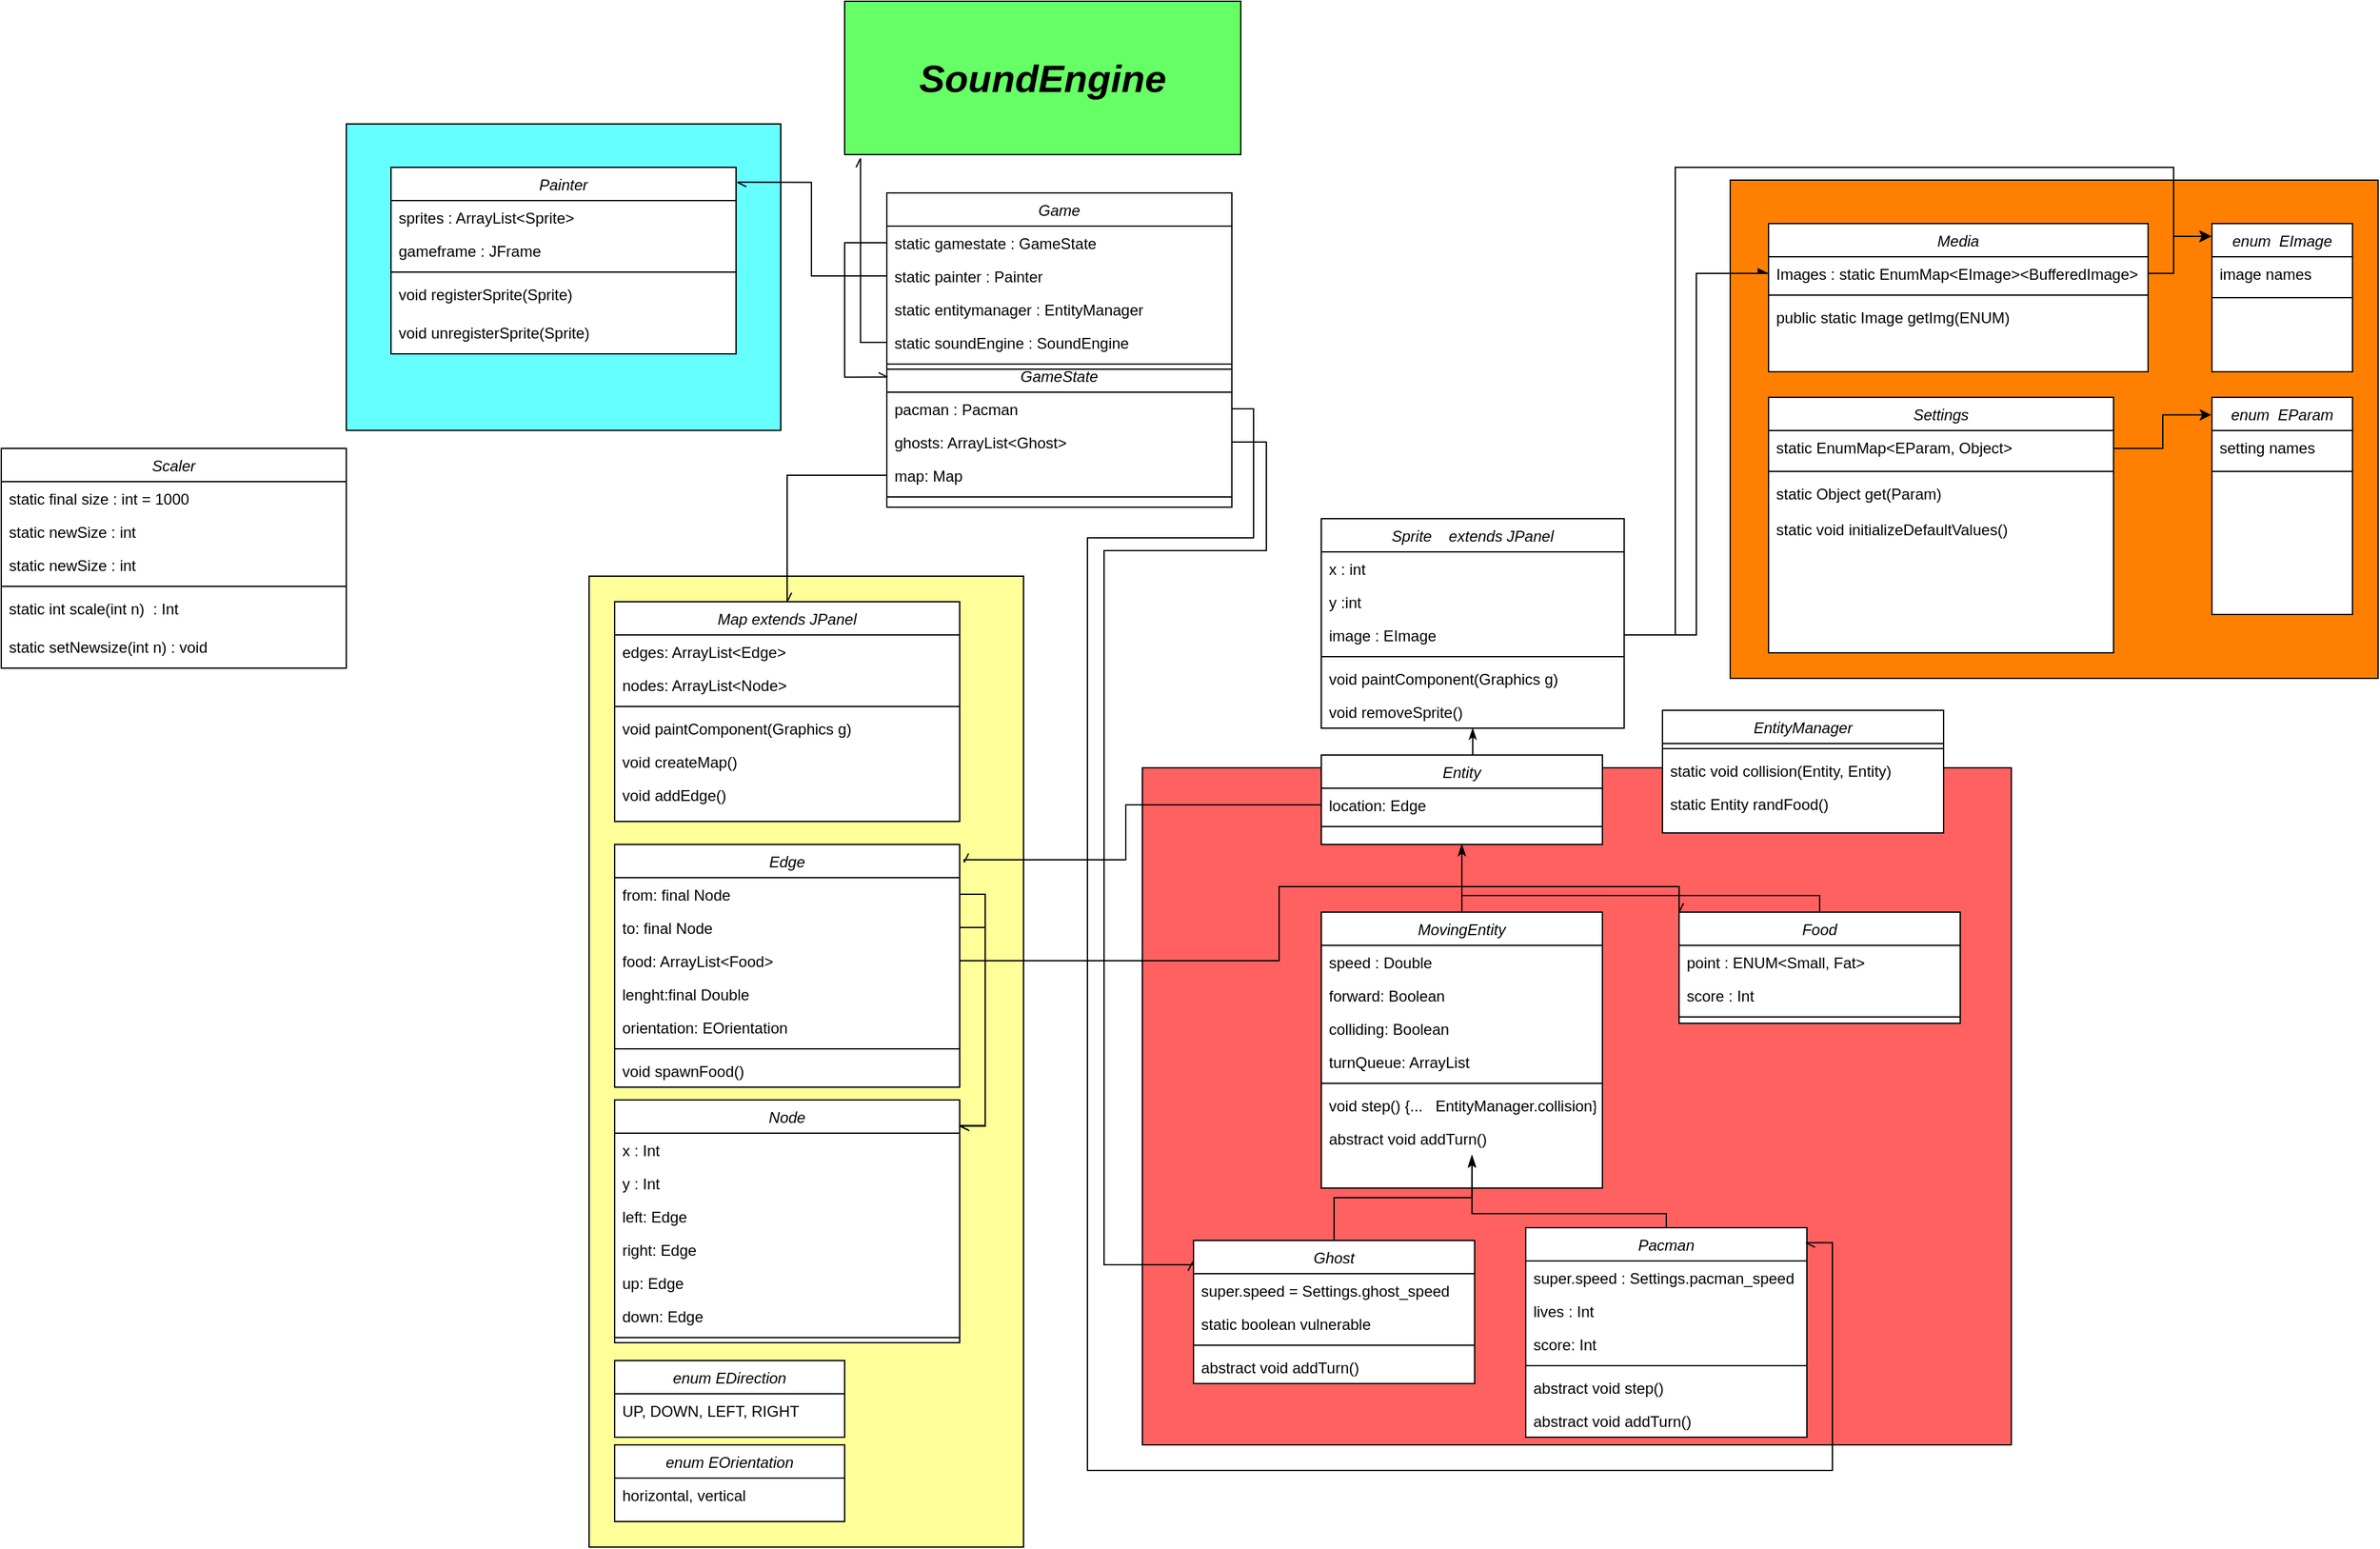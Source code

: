 <mxfile version="14.5.1" type="device"><diagram id="C5RBs43oDa-KdzZeNtuy" name="Page-1"><mxGraphModel dx="1311" dy="563" grid="1" gridSize="10" guides="1" tooltips="1" connect="1" arrows="1" fold="1" page="1" pageScale="1" pageWidth="827" pageHeight="1169" math="0" shadow="0"><root><mxCell id="WIyWlLk6GJQsqaUBKTNV-0"/><mxCell id="WIyWlLk6GJQsqaUBKTNV-1" parent="WIyWlLk6GJQsqaUBKTNV-0"/><mxCell id="W85MaR9uDIYMkd6QOl9E-99" value="" style="rounded=0;whiteSpace=wrap;html=1;fillColor=#FF8000;" parent="WIyWlLk6GJQsqaUBKTNV-1" vertex="1"><mxGeometry x="693" y="170" width="507" height="390" as="geometry"/></mxCell><mxCell id="W85MaR9uDIYMkd6QOl9E-98" value="" style="rounded=0;whiteSpace=wrap;html=1;fillColor=#FF6161;" parent="WIyWlLk6GJQsqaUBKTNV-1" vertex="1"><mxGeometry x="233" y="630" width="680" height="530" as="geometry"/></mxCell><mxCell id="W85MaR9uDIYMkd6QOl9E-97" value="" style="rounded=0;whiteSpace=wrap;html=1;fillColor=#FFFF99;" parent="WIyWlLk6GJQsqaUBKTNV-1" vertex="1"><mxGeometry x="-200" y="480" width="340" height="760" as="geometry"/></mxCell><mxCell id="W85MaR9uDIYMkd6QOl9E-0" value="Sprite    extends JPanel" style="swimlane;fontStyle=2;align=center;verticalAlign=top;childLayout=stackLayout;horizontal=1;startSize=26;horizontalStack=0;resizeParent=1;resizeLast=0;collapsible=1;marginBottom=0;rounded=0;shadow=0;strokeWidth=1;swimlaneFillColor=#ffffff;" parent="WIyWlLk6GJQsqaUBKTNV-1" vertex="1"><mxGeometry x="373" y="435" width="237" height="164" as="geometry"><mxRectangle x="230" y="140" width="160" height="26" as="alternateBounds"/></mxGeometry></mxCell><mxCell id="W85MaR9uDIYMkd6QOl9E-1" value="x : int" style="text;align=left;verticalAlign=top;spacingLeft=4;spacingRight=4;overflow=hidden;rotatable=0;points=[[0,0.5],[1,0.5]];portConstraint=eastwest;" parent="W85MaR9uDIYMkd6QOl9E-0" vertex="1"><mxGeometry y="26" width="237" height="26" as="geometry"/></mxCell><mxCell id="W85MaR9uDIYMkd6QOl9E-2" value="y :int" style="text;align=left;verticalAlign=top;spacingLeft=4;spacingRight=4;overflow=hidden;rotatable=0;points=[[0,0.5],[1,0.5]];portConstraint=eastwest;rounded=0;shadow=0;html=0;" parent="W85MaR9uDIYMkd6QOl9E-0" vertex="1"><mxGeometry y="52" width="237" height="26" as="geometry"/></mxCell><mxCell id="W85MaR9uDIYMkd6QOl9E-3" value="image : EImage" style="text;align=left;verticalAlign=top;spacingLeft=4;spacingRight=4;overflow=hidden;rotatable=0;points=[[0,0.5],[1,0.5]];portConstraint=eastwest;rounded=0;shadow=0;html=0;" parent="W85MaR9uDIYMkd6QOl9E-0" vertex="1"><mxGeometry y="78" width="237" height="26" as="geometry"/></mxCell><mxCell id="RzoDyaxIPdQBZlChdOhT-20" value="" style="line;html=1;strokeWidth=1;align=left;verticalAlign=middle;spacingTop=-1;spacingLeft=3;spacingRight=3;rotatable=0;labelPosition=right;points=[];portConstraint=eastwest;" parent="W85MaR9uDIYMkd6QOl9E-0" vertex="1"><mxGeometry y="104" width="237" height="8" as="geometry"/></mxCell><mxCell id="RzoDyaxIPdQBZlChdOhT-21" value="void paintComponent(Graphics g)" style="text;align=left;verticalAlign=top;spacingLeft=4;spacingRight=4;overflow=hidden;rotatable=0;points=[[0,0.5],[1,0.5]];portConstraint=eastwest;rounded=0;shadow=0;html=0;" parent="W85MaR9uDIYMkd6QOl9E-0" vertex="1"><mxGeometry y="112" width="237" height="26" as="geometry"/></mxCell><mxCell id="nj6Fx6kE1zxGxC8FXVy8-1" value="void removeSprite()" style="text;align=left;verticalAlign=top;spacingLeft=4;spacingRight=4;overflow=hidden;rotatable=0;points=[[0,0.5],[1,0.5]];portConstraint=eastwest;rounded=0;shadow=0;html=0;" parent="W85MaR9uDIYMkd6QOl9E-0" vertex="1"><mxGeometry y="138" width="237" height="26" as="geometry"/></mxCell><mxCell id="W85MaR9uDIYMkd6QOl9E-4" value="Media" style="swimlane;fontStyle=2;align=center;verticalAlign=top;childLayout=stackLayout;horizontal=1;startSize=26;horizontalStack=0;resizeParent=1;resizeLast=0;collapsible=1;marginBottom=0;rounded=0;shadow=0;strokeWidth=1;swimlaneFillColor=#ffffff;" parent="WIyWlLk6GJQsqaUBKTNV-1" vertex="1"><mxGeometry x="723" y="204" width="297" height="116" as="geometry"><mxRectangle x="230" y="140" width="160" height="26" as="alternateBounds"/></mxGeometry></mxCell><mxCell id="W85MaR9uDIYMkd6QOl9E-5" value="Images : static EnumMap&lt;EImage&gt;&lt;BufferedImage&gt;" style="text;align=left;verticalAlign=top;spacingLeft=4;spacingRight=4;overflow=hidden;rotatable=0;points=[[0,0.5],[1,0.5]];portConstraint=eastwest;" parent="W85MaR9uDIYMkd6QOl9E-4" vertex="1"><mxGeometry y="26" width="297" height="26" as="geometry"/></mxCell><mxCell id="W85MaR9uDIYMkd6QOl9E-7" value="" style="line;html=1;strokeWidth=1;align=left;verticalAlign=middle;spacingTop=-1;spacingLeft=3;spacingRight=3;rotatable=0;labelPosition=right;points=[];portConstraint=eastwest;" parent="W85MaR9uDIYMkd6QOl9E-4" vertex="1"><mxGeometry y="52" width="297" height="8" as="geometry"/></mxCell><mxCell id="W85MaR9uDIYMkd6QOl9E-8" value="public static Image getImg(ENUM)" style="text;align=left;verticalAlign=top;spacingLeft=4;spacingRight=4;overflow=hidden;rotatable=0;points=[[0,0.5],[1,0.5]];portConstraint=eastwest;rounded=0;shadow=0;html=0;" parent="W85MaR9uDIYMkd6QOl9E-4" vertex="1"><mxGeometry y="60" width="297" height="28" as="geometry"/></mxCell><mxCell id="W85MaR9uDIYMkd6QOl9E-36" style="edgeStyle=orthogonalEdgeStyle;rounded=0;orthogonalLoop=1;jettySize=auto;html=1;exitX=0.5;exitY=0;exitDx=0;exitDy=0;entryX=0.5;entryY=1;entryDx=0;entryDy=0;endArrow=classicThin;endFill=1;" parent="WIyWlLk6GJQsqaUBKTNV-1" source="W85MaR9uDIYMkd6QOl9E-44" target="W85MaR9uDIYMkd6QOl9E-0" edge="1"><mxGeometry relative="1" as="geometry"/></mxCell><mxCell id="W85MaR9uDIYMkd6QOl9E-47" style="edgeStyle=orthogonalEdgeStyle;rounded=0;orthogonalLoop=1;jettySize=auto;html=1;exitX=0.5;exitY=0;exitDx=0;exitDy=0;entryX=0.5;entryY=1;entryDx=0;entryDy=0;endArrow=classicThin;endFill=1;" parent="WIyWlLk6GJQsqaUBKTNV-1" source="W85MaR9uDIYMkd6QOl9E-9" target="W85MaR9uDIYMkd6QOl9E-44" edge="1"><mxGeometry relative="1" as="geometry"/></mxCell><mxCell id="W85MaR9uDIYMkd6QOl9E-9" value="MovingEntity" style="swimlane;fontStyle=2;align=center;verticalAlign=top;childLayout=stackLayout;horizontal=1;startSize=26;horizontalStack=0;resizeParent=1;resizeLast=0;collapsible=1;marginBottom=0;rounded=0;shadow=0;strokeWidth=1;fillColor=#FFFFFF;swimlaneFillColor=#ffffff;" parent="WIyWlLk6GJQsqaUBKTNV-1" vertex="1"><mxGeometry x="373" y="743" width="220" height="216" as="geometry"><mxRectangle x="230" y="140" width="160" height="26" as="alternateBounds"/></mxGeometry></mxCell><mxCell id="W85MaR9uDIYMkd6QOl9E-29" value="speed : Double" style="text;align=left;verticalAlign=top;spacingLeft=4;spacingRight=4;overflow=hidden;rotatable=0;points=[[0,0.5],[1,0.5]];portConstraint=eastwest;" parent="W85MaR9uDIYMkd6QOl9E-9" vertex="1"><mxGeometry y="26" width="220" height="26" as="geometry"/></mxCell><mxCell id="W85MaR9uDIYMkd6QOl9E-93" value="forward: Boolean" style="text;align=left;verticalAlign=top;spacingLeft=4;spacingRight=4;overflow=hidden;rotatable=0;points=[[0,0.5],[1,0.5]];portConstraint=eastwest;" parent="W85MaR9uDIYMkd6QOl9E-9" vertex="1"><mxGeometry y="52" width="220" height="26" as="geometry"/></mxCell><mxCell id="RzoDyaxIPdQBZlChdOhT-8" value="colliding: Boolean" style="text;align=left;verticalAlign=top;spacingLeft=4;spacingRight=4;overflow=hidden;rotatable=0;points=[[0,0.5],[1,0.5]];portConstraint=eastwest;" parent="W85MaR9uDIYMkd6QOl9E-9" vertex="1"><mxGeometry y="78" width="220" height="26" as="geometry"/></mxCell><mxCell id="W85MaR9uDIYMkd6QOl9E-26" value="turnQueue: ArrayList" style="text;align=left;verticalAlign=top;spacingLeft=4;spacingRight=4;overflow=hidden;rotatable=0;points=[[0,0.5],[1,0.5]];portConstraint=eastwest;" parent="W85MaR9uDIYMkd6QOl9E-9" vertex="1"><mxGeometry y="104" width="220" height="26" as="geometry"/></mxCell><mxCell id="W85MaR9uDIYMkd6QOl9E-15" value="" style="line;html=1;strokeWidth=1;align=left;verticalAlign=middle;spacingTop=-1;spacingLeft=3;spacingRight=3;rotatable=0;labelPosition=right;points=[];portConstraint=eastwest;" parent="W85MaR9uDIYMkd6QOl9E-9" vertex="1"><mxGeometry y="130" width="220" height="8" as="geometry"/></mxCell><mxCell id="W85MaR9uDIYMkd6QOl9E-12" value="void step() {...   EntityManager.collision}" style="text;align=left;verticalAlign=top;spacingLeft=4;spacingRight=4;overflow=hidden;rotatable=0;points=[[0,0.5],[1,0.5]];portConstraint=eastwest;rounded=0;shadow=0;html=0;" parent="W85MaR9uDIYMkd6QOl9E-9" vertex="1"><mxGeometry y="138" width="220" height="26" as="geometry"/></mxCell><mxCell id="W85MaR9uDIYMkd6QOl9E-25" value="abstract void addTurn()" style="text;align=left;verticalAlign=top;spacingLeft=4;spacingRight=4;overflow=hidden;rotatable=0;points=[[0,0.5],[1,0.5]];portConstraint=eastwest;rounded=0;shadow=0;html=0;" parent="W85MaR9uDIYMkd6QOl9E-9" vertex="1"><mxGeometry y="164" width="220" height="26" as="geometry"/></mxCell><mxCell id="W85MaR9uDIYMkd6QOl9E-13" style="edgeStyle=orthogonalEdgeStyle;rounded=0;orthogonalLoop=1;jettySize=auto;html=1;exitX=1;exitY=0.5;exitDx=0;exitDy=0;entryX=0;entryY=0.5;entryDx=0;entryDy=0;endArrow=async;endFill=1;" parent="WIyWlLk6GJQsqaUBKTNV-1" source="W85MaR9uDIYMkd6QOl9E-3" target="W85MaR9uDIYMkd6QOl9E-5" edge="1"><mxGeometry relative="1" as="geometry"><mxPoint x="723" y="270" as="targetPoint"/></mxGeometry></mxCell><mxCell id="W85MaR9uDIYMkd6QOl9E-34" style="edgeStyle=orthogonalEdgeStyle;rounded=0;orthogonalLoop=1;jettySize=auto;html=1;exitX=0.5;exitY=0;exitDx=0;exitDy=0;entryX=0.536;entryY=1.038;entryDx=0;entryDy=0;entryPerimeter=0;endArrow=classicThin;endFill=1;" parent="WIyWlLk6GJQsqaUBKTNV-1" source="W85MaR9uDIYMkd6QOl9E-17" target="W85MaR9uDIYMkd6QOl9E-25" edge="1"><mxGeometry relative="1" as="geometry"/></mxCell><mxCell id="W85MaR9uDIYMkd6QOl9E-17" value="Ghost" style="swimlane;fontStyle=2;align=center;verticalAlign=top;childLayout=stackLayout;horizontal=1;startSize=26;horizontalStack=0;resizeParent=1;resizeLast=0;collapsible=1;marginBottom=0;rounded=0;shadow=0;strokeWidth=1;swimlaneFillColor=#ffffff;" parent="WIyWlLk6GJQsqaUBKTNV-1" vertex="1"><mxGeometry x="273" y="1000" width="220" height="112" as="geometry"><mxRectangle x="230" y="140" width="160" height="26" as="alternateBounds"/></mxGeometry></mxCell><mxCell id="W85MaR9uDIYMkd6QOl9E-30" value="super.speed = Settings.ghost_speed" style="text;align=left;verticalAlign=top;spacingLeft=4;spacingRight=4;overflow=hidden;rotatable=0;points=[[0,0.5],[1,0.5]];portConstraint=eastwest;" parent="W85MaR9uDIYMkd6QOl9E-17" vertex="1"><mxGeometry y="26" width="220" height="26" as="geometry"/></mxCell><mxCell id="W85MaR9uDIYMkd6QOl9E-24" value="static boolean vulnerable" style="text;align=left;verticalAlign=top;spacingLeft=4;spacingRight=4;overflow=hidden;rotatable=0;points=[[0,0.5],[1,0.5]];portConstraint=eastwest;rounded=0;shadow=0;html=0;" parent="W85MaR9uDIYMkd6QOl9E-17" vertex="1"><mxGeometry y="52" width="220" height="26" as="geometry"/></mxCell><mxCell id="W85MaR9uDIYMkd6QOl9E-19" value="" style="line;html=1;strokeWidth=1;align=left;verticalAlign=middle;spacingTop=-1;spacingLeft=3;spacingRight=3;rotatable=0;labelPosition=right;points=[];portConstraint=eastwest;" parent="W85MaR9uDIYMkd6QOl9E-17" vertex="1"><mxGeometry y="78" width="220" height="8" as="geometry"/></mxCell><mxCell id="W85MaR9uDIYMkd6QOl9E-27" value="abstract void addTurn()" style="text;align=left;verticalAlign=top;spacingLeft=4;spacingRight=4;overflow=hidden;rotatable=0;points=[[0,0.5],[1,0.5]];portConstraint=eastwest;rounded=0;shadow=0;html=0;" parent="W85MaR9uDIYMkd6QOl9E-17" vertex="1"><mxGeometry y="86" width="220" height="26" as="geometry"/></mxCell><mxCell id="W85MaR9uDIYMkd6QOl9E-21" value="Pacman" style="swimlane;fontStyle=2;align=center;verticalAlign=top;childLayout=stackLayout;horizontal=1;startSize=26;horizontalStack=0;resizeParent=1;resizeLast=0;collapsible=1;marginBottom=0;rounded=0;shadow=0;strokeWidth=1;swimlaneFillColor=#ffffff;" parent="WIyWlLk6GJQsqaUBKTNV-1" vertex="1"><mxGeometry x="533" y="990" width="220" height="164" as="geometry"><mxRectangle x="230" y="140" width="160" height="26" as="alternateBounds"/></mxGeometry></mxCell><mxCell id="W85MaR9uDIYMkd6QOl9E-31" value="super.speed : Settings.pacman_speed" style="text;align=left;verticalAlign=top;spacingLeft=4;spacingRight=4;overflow=hidden;rotatable=0;points=[[0,0.5],[1,0.5]];portConstraint=eastwest;" parent="W85MaR9uDIYMkd6QOl9E-21" vertex="1"><mxGeometry y="26" width="220" height="26" as="geometry"/></mxCell><mxCell id="W85MaR9uDIYMkd6QOl9E-32" value="lives : Int" style="text;align=left;verticalAlign=top;spacingLeft=4;spacingRight=4;overflow=hidden;rotatable=0;points=[[0,0.5],[1,0.5]];portConstraint=eastwest;" parent="W85MaR9uDIYMkd6QOl9E-21" vertex="1"><mxGeometry y="52" width="220" height="26" as="geometry"/></mxCell><mxCell id="W85MaR9uDIYMkd6QOl9E-33" value="score: Int" style="text;align=left;verticalAlign=top;spacingLeft=4;spacingRight=4;overflow=hidden;rotatable=0;points=[[0,0.5],[1,0.5]];portConstraint=eastwest;" parent="W85MaR9uDIYMkd6QOl9E-21" vertex="1"><mxGeometry y="78" width="220" height="26" as="geometry"/></mxCell><mxCell id="W85MaR9uDIYMkd6QOl9E-22" value="" style="line;html=1;strokeWidth=1;align=left;verticalAlign=middle;spacingTop=-1;spacingLeft=3;spacingRight=3;rotatable=0;labelPosition=right;points=[];portConstraint=eastwest;" parent="W85MaR9uDIYMkd6QOl9E-21" vertex="1"><mxGeometry y="104" width="220" height="8" as="geometry"/></mxCell><mxCell id="W85MaR9uDIYMkd6QOl9E-23" value="abstract void step()" style="text;align=left;verticalAlign=top;spacingLeft=4;spacingRight=4;overflow=hidden;rotatable=0;points=[[0,0.5],[1,0.5]];portConstraint=eastwest;rounded=0;shadow=0;html=0;" parent="W85MaR9uDIYMkd6QOl9E-21" vertex="1"><mxGeometry y="112" width="220" height="26" as="geometry"/></mxCell><mxCell id="W85MaR9uDIYMkd6QOl9E-28" value="abstract void addTurn()" style="text;align=left;verticalAlign=top;spacingLeft=4;spacingRight=4;overflow=hidden;rotatable=0;points=[[0,0.5],[1,0.5]];portConstraint=eastwest;rounded=0;shadow=0;html=0;" parent="W85MaR9uDIYMkd6QOl9E-21" vertex="1"><mxGeometry y="138" width="220" height="26" as="geometry"/></mxCell><mxCell id="W85MaR9uDIYMkd6QOl9E-35" style="edgeStyle=orthogonalEdgeStyle;rounded=0;orthogonalLoop=1;jettySize=auto;html=1;exitX=0.5;exitY=0;exitDx=0;exitDy=0;entryX=0.536;entryY=1;entryDx=0;entryDy=0;entryPerimeter=0;endArrow=classicThin;endFill=1;" parent="WIyWlLk6GJQsqaUBKTNV-1" source="W85MaR9uDIYMkd6QOl9E-21" target="W85MaR9uDIYMkd6QOl9E-25" edge="1"><mxGeometry relative="1" as="geometry"><mxPoint x="443" y="760" as="sourcePoint"/><mxPoint x="550.92" y="714.988" as="targetPoint"/><Array as="points"><mxPoint x="643" y="979"/><mxPoint x="491" y="979"/></Array></mxGeometry></mxCell><mxCell id="W85MaR9uDIYMkd6QOl9E-37" value="EntityManager" style="swimlane;fontStyle=2;align=center;verticalAlign=top;childLayout=stackLayout;horizontal=1;startSize=26;horizontalStack=0;resizeParent=1;resizeLast=0;collapsible=1;marginBottom=0;rounded=0;shadow=0;strokeWidth=1;swimlaneFillColor=#ffffff;" parent="WIyWlLk6GJQsqaUBKTNV-1" vertex="1"><mxGeometry x="640" y="585" width="220" height="96" as="geometry"><mxRectangle x="230" y="140" width="160" height="26" as="alternateBounds"/></mxGeometry></mxCell><mxCell id="W85MaR9uDIYMkd6QOl9E-41" value="" style="line;html=1;strokeWidth=1;align=left;verticalAlign=middle;spacingTop=-1;spacingLeft=3;spacingRight=3;rotatable=0;labelPosition=right;points=[];portConstraint=eastwest;" parent="W85MaR9uDIYMkd6QOl9E-37" vertex="1"><mxGeometry y="26" width="220" height="8" as="geometry"/></mxCell><mxCell id="W85MaR9uDIYMkd6QOl9E-42" value="static void collision(Entity, Entity)" style="text;align=left;verticalAlign=top;spacingLeft=4;spacingRight=4;overflow=hidden;rotatable=0;points=[[0,0.5],[1,0.5]];portConstraint=eastwest;rounded=0;shadow=0;html=0;" parent="W85MaR9uDIYMkd6QOl9E-37" vertex="1"><mxGeometry y="34" width="220" height="26" as="geometry"/></mxCell><mxCell id="W85MaR9uDIYMkd6QOl9E-65" value="static Entity randFood()" style="text;align=left;verticalAlign=top;spacingLeft=4;spacingRight=4;overflow=hidden;rotatable=0;points=[[0,0.5],[1,0.5]];portConstraint=eastwest;rounded=0;shadow=0;html=0;" parent="W85MaR9uDIYMkd6QOl9E-37" vertex="1"><mxGeometry y="60" width="220" height="26" as="geometry"/></mxCell><mxCell id="W85MaR9uDIYMkd6QOl9E-44" value="Entity&#10;" style="swimlane;fontStyle=2;align=center;verticalAlign=top;childLayout=stackLayout;horizontal=1;startSize=26;horizontalStack=0;resizeParent=1;resizeLast=0;collapsible=1;marginBottom=0;rounded=0;shadow=0;strokeWidth=1;swimlaneFillColor=#ffffff;" parent="WIyWlLk6GJQsqaUBKTNV-1" vertex="1"><mxGeometry x="373" y="620" width="220" height="70" as="geometry"><mxRectangle x="230" y="140" width="160" height="26" as="alternateBounds"/></mxGeometry></mxCell><mxCell id="W85MaR9uDIYMkd6QOl9E-92" value="location: Edge" style="text;align=left;verticalAlign=top;spacingLeft=4;spacingRight=4;overflow=hidden;rotatable=0;points=[[0,0.5],[1,0.5]];portConstraint=eastwest;rounded=0;shadow=0;html=0;" parent="W85MaR9uDIYMkd6QOl9E-44" vertex="1"><mxGeometry y="26" width="220" height="26" as="geometry"/></mxCell><mxCell id="W85MaR9uDIYMkd6QOl9E-45" value="" style="line;html=1;strokeWidth=1;align=left;verticalAlign=middle;spacingTop=-1;spacingLeft=3;spacingRight=3;rotatable=0;labelPosition=right;points=[];portConstraint=eastwest;" parent="W85MaR9uDIYMkd6QOl9E-44" vertex="1"><mxGeometry y="52" width="220" height="8" as="geometry"/></mxCell><mxCell id="W85MaR9uDIYMkd6QOl9E-64" style="edgeStyle=orthogonalEdgeStyle;rounded=0;orthogonalLoop=1;jettySize=auto;html=1;exitX=0.5;exitY=0;exitDx=0;exitDy=0;entryX=0.5;entryY=1;entryDx=0;entryDy=0;endArrow=classicThin;endFill=1;" parent="WIyWlLk6GJQsqaUBKTNV-1" source="W85MaR9uDIYMkd6QOl9E-48" target="W85MaR9uDIYMkd6QOl9E-44" edge="1"><mxGeometry relative="1" as="geometry"><Array as="points"><mxPoint x="763" y="730"/><mxPoint x="483" y="730"/></Array></mxGeometry></mxCell><mxCell id="W85MaR9uDIYMkd6QOl9E-48" value="Food" style="swimlane;fontStyle=2;align=center;verticalAlign=top;childLayout=stackLayout;horizontal=1;startSize=26;horizontalStack=0;resizeParent=1;resizeLast=0;collapsible=1;marginBottom=0;rounded=0;shadow=0;strokeWidth=1;swimlaneFillColor=#ffffff;" parent="WIyWlLk6GJQsqaUBKTNV-1" vertex="1"><mxGeometry x="653" y="743" width="220" height="87" as="geometry"><mxRectangle x="230" y="140" width="160" height="26" as="alternateBounds"/></mxGeometry></mxCell><mxCell id="W85MaR9uDIYMkd6QOl9E-49" value="point : ENUM&lt;Small, Fat&gt;" style="text;align=left;verticalAlign=top;spacingLeft=4;spacingRight=4;overflow=hidden;rotatable=0;points=[[0,0.5],[1,0.5]];portConstraint=eastwest;" parent="W85MaR9uDIYMkd6QOl9E-48" vertex="1"><mxGeometry y="26" width="220" height="26" as="geometry"/></mxCell><mxCell id="W85MaR9uDIYMkd6QOl9E-50" value="score : Int" style="text;align=left;verticalAlign=top;spacingLeft=4;spacingRight=4;overflow=hidden;rotatable=0;points=[[0,0.5],[1,0.5]];portConstraint=eastwest;" parent="W85MaR9uDIYMkd6QOl9E-48" vertex="1"><mxGeometry y="52" width="220" height="26" as="geometry"/></mxCell><mxCell id="W85MaR9uDIYMkd6QOl9E-52" value="" style="line;html=1;strokeWidth=1;align=left;verticalAlign=middle;spacingTop=-1;spacingLeft=3;spacingRight=3;rotatable=0;labelPosition=right;points=[];portConstraint=eastwest;" parent="W85MaR9uDIYMkd6QOl9E-48" vertex="1"><mxGeometry y="78" width="220" height="8" as="geometry"/></mxCell><mxCell id="W85MaR9uDIYMkd6QOl9E-55" value="Settings" style="swimlane;fontStyle=2;align=center;verticalAlign=top;childLayout=stackLayout;horizontal=1;startSize=26;horizontalStack=0;resizeParent=1;resizeLast=0;collapsible=1;marginBottom=0;rounded=0;shadow=0;strokeWidth=1;swimlaneFillColor=#ffffff;" parent="WIyWlLk6GJQsqaUBKTNV-1" vertex="1"><mxGeometry x="723" y="340" width="270" height="200" as="geometry"><mxRectangle x="230" y="140" width="160" height="26" as="alternateBounds"/></mxGeometry></mxCell><mxCell id="W85MaR9uDIYMkd6QOl9E-63" value="static EnumMap&lt;EParam, Object&gt;" style="text;align=left;verticalAlign=top;spacingLeft=4;spacingRight=4;overflow=hidden;rotatable=0;points=[[0,0.5],[1,0.5]];portConstraint=eastwest;rounded=0;shadow=0;html=0;" parent="W85MaR9uDIYMkd6QOl9E-55" vertex="1"><mxGeometry y="26" width="270" height="28" as="geometry"/></mxCell><mxCell id="W85MaR9uDIYMkd6QOl9E-58" value="" style="line;html=1;strokeWidth=1;align=left;verticalAlign=middle;spacingTop=-1;spacingLeft=3;spacingRight=3;rotatable=0;labelPosition=right;points=[];portConstraint=eastwest;" parent="W85MaR9uDIYMkd6QOl9E-55" vertex="1"><mxGeometry y="54" width="270" height="8" as="geometry"/></mxCell><mxCell id="WpKpFXqcXqmV81HnZtLc-14" value="static Object get(Param)" style="text;align=left;verticalAlign=top;spacingLeft=4;spacingRight=4;overflow=hidden;rotatable=0;points=[[0,0.5],[1,0.5]];portConstraint=eastwest;rounded=0;shadow=0;html=0;" parent="W85MaR9uDIYMkd6QOl9E-55" vertex="1"><mxGeometry y="62" width="270" height="28" as="geometry"/></mxCell><mxCell id="WpKpFXqcXqmV81HnZtLc-15" value="static void initializeDefaultValues()" style="text;align=left;verticalAlign=top;spacingLeft=4;spacingRight=4;overflow=hidden;rotatable=0;points=[[0,0.5],[1,0.5]];portConstraint=eastwest;rounded=0;shadow=0;html=0;" parent="W85MaR9uDIYMkd6QOl9E-55" vertex="1"><mxGeometry y="90" width="270" height="28" as="geometry"/></mxCell><mxCell id="W85MaR9uDIYMkd6QOl9E-70" value="Map extends JPanel" style="swimlane;fontStyle=2;align=center;verticalAlign=top;childLayout=stackLayout;horizontal=1;startSize=26;horizontalStack=0;resizeParent=1;resizeLast=0;collapsible=1;marginBottom=0;rounded=0;shadow=0;strokeWidth=1;swimlaneFillColor=#ffffff;" parent="WIyWlLk6GJQsqaUBKTNV-1" vertex="1"><mxGeometry x="-180" y="500" width="270" height="172" as="geometry"><mxRectangle x="-150" y="360" width="160" height="26" as="alternateBounds"/></mxGeometry></mxCell><mxCell id="ZUhX9GAd3FZEyFgAyOtP-1" value="edges: ArrayList&lt;Edge&gt;" style="text;align=left;verticalAlign=top;spacingLeft=4;spacingRight=4;overflow=hidden;rotatable=0;points=[[0,0.5],[1,0.5]];portConstraint=eastwest;" parent="W85MaR9uDIYMkd6QOl9E-70" vertex="1"><mxGeometry y="26" width="270" height="26" as="geometry"/></mxCell><mxCell id="ZUhX9GAd3FZEyFgAyOtP-2" value="nodes: ArrayList&lt;Node&gt;" style="text;align=left;verticalAlign=top;spacingLeft=4;spacingRight=4;overflow=hidden;rotatable=0;points=[[0,0.5],[1,0.5]];portConstraint=eastwest;" parent="W85MaR9uDIYMkd6QOl9E-70" vertex="1"><mxGeometry y="52" width="270" height="26" as="geometry"/></mxCell><mxCell id="ZUhX9GAd3FZEyFgAyOtP-3" value="" style="line;html=1;strokeWidth=1;align=left;verticalAlign=middle;spacingTop=-1;spacingLeft=3;spacingRight=3;rotatable=0;labelPosition=right;points=[];portConstraint=eastwest;" parent="W85MaR9uDIYMkd6QOl9E-70" vertex="1"><mxGeometry y="78" width="270" height="8" as="geometry"/></mxCell><mxCell id="ZUhX9GAd3FZEyFgAyOtP-8" value="void paintComponent(Graphics g)" style="text;align=left;verticalAlign=top;spacingLeft=4;spacingRight=4;overflow=hidden;rotatable=0;points=[[0,0.5],[1,0.5]];portConstraint=eastwest;rounded=0;shadow=0;html=0;" parent="W85MaR9uDIYMkd6QOl9E-70" vertex="1"><mxGeometry y="86" width="270" height="26" as="geometry"/></mxCell><mxCell id="ZUhX9GAd3FZEyFgAyOtP-4" value="void createMap()" style="text;align=left;verticalAlign=top;spacingLeft=4;spacingRight=4;overflow=hidden;rotatable=0;points=[[0,0.5],[1,0.5]];portConstraint=eastwest;" parent="W85MaR9uDIYMkd6QOl9E-70" vertex="1"><mxGeometry y="112" width="270" height="26" as="geometry"/></mxCell><mxCell id="ZUhX9GAd3FZEyFgAyOtP-5" value="void addEdge()" style="text;align=left;verticalAlign=top;spacingLeft=4;spacingRight=4;overflow=hidden;rotatable=0;points=[[0,0.5],[1,0.5]];portConstraint=eastwest;" parent="W85MaR9uDIYMkd6QOl9E-70" vertex="1"><mxGeometry y="138" width="270" height="26" as="geometry"/></mxCell><mxCell id="W85MaR9uDIYMkd6QOl9E-75" value="GameState" style="swimlane;fontStyle=2;align=center;verticalAlign=top;childLayout=stackLayout;horizontal=1;startSize=26;horizontalStack=0;resizeParent=1;resizeLast=0;collapsible=1;marginBottom=0;rounded=0;shadow=0;strokeWidth=1;swimlaneFillColor=#ffffff;" parent="WIyWlLk6GJQsqaUBKTNV-1" vertex="1"><mxGeometry x="33" y="310" width="270" height="116" as="geometry"><mxRectangle x="230" y="140" width="160" height="26" as="alternateBounds"/></mxGeometry></mxCell><mxCell id="W85MaR9uDIYMkd6QOl9E-78" value="pacman : Pacman" style="text;align=left;verticalAlign=top;spacingLeft=4;spacingRight=4;overflow=hidden;rotatable=0;points=[[0,0.5],[1,0.5]];portConstraint=eastwest;" parent="W85MaR9uDIYMkd6QOl9E-75" vertex="1"><mxGeometry y="26" width="270" height="26" as="geometry"/></mxCell><mxCell id="W85MaR9uDIYMkd6QOl9E-79" value="ghosts: ArrayList&lt;Ghost&gt;" style="text;align=left;verticalAlign=top;spacingLeft=4;spacingRight=4;overflow=hidden;rotatable=0;points=[[0,0.5],[1,0.5]];portConstraint=eastwest;" parent="W85MaR9uDIYMkd6QOl9E-75" vertex="1"><mxGeometry y="52" width="270" height="26" as="geometry"/></mxCell><mxCell id="W85MaR9uDIYMkd6QOl9E-96" value="map: Map" style="text;align=left;verticalAlign=top;spacingLeft=4;spacingRight=4;overflow=hidden;rotatable=0;points=[[0,0.5],[1,0.5]];portConstraint=eastwest;" parent="W85MaR9uDIYMkd6QOl9E-75" vertex="1"><mxGeometry y="78" width="270" height="26" as="geometry"/></mxCell><mxCell id="W85MaR9uDIYMkd6QOl9E-76" value="" style="line;html=1;strokeWidth=1;align=left;verticalAlign=middle;spacingTop=-1;spacingLeft=3;spacingRight=3;rotatable=0;labelPosition=right;points=[];portConstraint=eastwest;" parent="W85MaR9uDIYMkd6QOl9E-75" vertex="1"><mxGeometry y="104" width="270" height="8" as="geometry"/></mxCell><mxCell id="W85MaR9uDIYMkd6QOl9E-80" value="Edge" style="swimlane;fontStyle=2;align=center;verticalAlign=top;childLayout=stackLayout;horizontal=1;startSize=26;horizontalStack=0;resizeParent=1;resizeLast=0;collapsible=1;marginBottom=0;rounded=0;shadow=0;strokeWidth=1;swimlaneFillColor=#ffffff;" parent="WIyWlLk6GJQsqaUBKTNV-1" vertex="1"><mxGeometry x="-180" y="690" width="270" height="190" as="geometry"><mxRectangle x="230" y="140" width="160" height="26" as="alternateBounds"/></mxGeometry></mxCell><mxCell id="W85MaR9uDIYMkd6QOl9E-89" value="from: final Node" style="text;align=left;verticalAlign=top;spacingLeft=4;spacingRight=4;overflow=hidden;rotatable=0;points=[[0,0.5],[1,0.5]];portConstraint=eastwest;" parent="W85MaR9uDIYMkd6QOl9E-80" vertex="1"><mxGeometry y="26" width="270" height="26" as="geometry"/></mxCell><mxCell id="W85MaR9uDIYMkd6QOl9E-90" value="to: final Node" style="text;align=left;verticalAlign=top;spacingLeft=4;spacingRight=4;overflow=hidden;rotatable=0;points=[[0,0.5],[1,0.5]];portConstraint=eastwest;" parent="W85MaR9uDIYMkd6QOl9E-80" vertex="1"><mxGeometry y="52" width="270" height="26" as="geometry"/></mxCell><mxCell id="W85MaR9uDIYMkd6QOl9E-91" value="food: ArrayList&lt;Food&gt;" style="text;align=left;verticalAlign=top;spacingLeft=4;spacingRight=4;overflow=hidden;rotatable=0;points=[[0,0.5],[1,0.5]];portConstraint=eastwest;" parent="W85MaR9uDIYMkd6QOl9E-80" vertex="1"><mxGeometry y="78" width="270" height="26" as="geometry"/></mxCell><mxCell id="W85MaR9uDIYMkd6QOl9E-95" value="lenght:final Double" style="text;align=left;verticalAlign=top;spacingLeft=4;spacingRight=4;overflow=hidden;rotatable=0;points=[[0,0.5],[1,0.5]];portConstraint=eastwest;" parent="W85MaR9uDIYMkd6QOl9E-80" vertex="1"><mxGeometry y="104" width="270" height="26" as="geometry"/></mxCell><mxCell id="QTvsg251-KTR6tuYLQXL-2" value="orientation: EOrientation" style="text;align=left;verticalAlign=top;spacingLeft=4;spacingRight=4;overflow=hidden;rotatable=0;points=[[0,0.5],[1,0.5]];portConstraint=eastwest;" vertex="1" parent="W85MaR9uDIYMkd6QOl9E-80"><mxGeometry y="130" width="270" height="26" as="geometry"/></mxCell><mxCell id="W85MaR9uDIYMkd6QOl9E-81" value="" style="line;html=1;strokeWidth=1;align=left;verticalAlign=middle;spacingTop=-1;spacingLeft=3;spacingRight=3;rotatable=0;labelPosition=right;points=[];portConstraint=eastwest;" parent="W85MaR9uDIYMkd6QOl9E-80" vertex="1"><mxGeometry y="156" width="270" height="8" as="geometry"/></mxCell><mxCell id="W85MaR9uDIYMkd6QOl9E-94" value="void spawnFood()" style="text;align=left;verticalAlign=top;spacingLeft=4;spacingRight=4;overflow=hidden;rotatable=0;points=[[0,0.5],[1,0.5]];portConstraint=eastwest;" parent="W85MaR9uDIYMkd6QOl9E-80" vertex="1"><mxGeometry y="164" width="270" height="26" as="geometry"/></mxCell><mxCell id="W85MaR9uDIYMkd6QOl9E-82" value="Node" style="swimlane;fontStyle=2;align=center;verticalAlign=top;childLayout=stackLayout;horizontal=1;startSize=26;horizontalStack=0;resizeParent=1;resizeLast=0;collapsible=1;marginBottom=0;rounded=0;shadow=0;strokeWidth=1;swimlaneFillColor=#ffffff;" parent="WIyWlLk6GJQsqaUBKTNV-1" vertex="1"><mxGeometry x="-180" y="890" width="270" height="190" as="geometry"><mxRectangle x="230" y="140" width="160" height="26" as="alternateBounds"/></mxGeometry></mxCell><mxCell id="ZUhX9GAd3FZEyFgAyOtP-6" value="x : Int" style="text;align=left;verticalAlign=top;spacingLeft=4;spacingRight=4;overflow=hidden;rotatable=0;points=[[0,0.5],[1,0.5]];portConstraint=eastwest;" parent="W85MaR9uDIYMkd6QOl9E-82" vertex="1"><mxGeometry y="26" width="270" height="26" as="geometry"/></mxCell><mxCell id="ZUhX9GAd3FZEyFgAyOtP-7" value="y : Int" style="text;align=left;verticalAlign=top;spacingLeft=4;spacingRight=4;overflow=hidden;rotatable=0;points=[[0,0.5],[1,0.5]];portConstraint=eastwest;" parent="W85MaR9uDIYMkd6QOl9E-82" vertex="1"><mxGeometry y="52" width="270" height="26" as="geometry"/></mxCell><mxCell id="W85MaR9uDIYMkd6QOl9E-85" value="left: Edge" style="text;align=left;verticalAlign=top;spacingLeft=4;spacingRight=4;overflow=hidden;rotatable=0;points=[[0,0.5],[1,0.5]];portConstraint=eastwest;" parent="W85MaR9uDIYMkd6QOl9E-82" vertex="1"><mxGeometry y="78" width="270" height="26" as="geometry"/></mxCell><mxCell id="W85MaR9uDIYMkd6QOl9E-86" value="right: Edge" style="text;align=left;verticalAlign=top;spacingLeft=4;spacingRight=4;overflow=hidden;rotatable=0;points=[[0,0.5],[1,0.5]];portConstraint=eastwest;" parent="W85MaR9uDIYMkd6QOl9E-82" vertex="1"><mxGeometry y="104" width="270" height="26" as="geometry"/></mxCell><mxCell id="W85MaR9uDIYMkd6QOl9E-87" value="up: Edge" style="text;align=left;verticalAlign=top;spacingLeft=4;spacingRight=4;overflow=hidden;rotatable=0;points=[[0,0.5],[1,0.5]];portConstraint=eastwest;" parent="W85MaR9uDIYMkd6QOl9E-82" vertex="1"><mxGeometry y="130" width="270" height="26" as="geometry"/></mxCell><mxCell id="W85MaR9uDIYMkd6QOl9E-88" value="down: Edge" style="text;align=left;verticalAlign=top;spacingLeft=4;spacingRight=4;overflow=hidden;rotatable=0;points=[[0,0.5],[1,0.5]];portConstraint=eastwest;" parent="W85MaR9uDIYMkd6QOl9E-82" vertex="1"><mxGeometry y="156" width="270" height="26" as="geometry"/></mxCell><mxCell id="W85MaR9uDIYMkd6QOl9E-83" value="" style="line;html=1;strokeWidth=1;align=left;verticalAlign=middle;spacingTop=-1;spacingLeft=3;spacingRight=3;rotatable=0;labelPosition=right;points=[];portConstraint=eastwest;" parent="W85MaR9uDIYMkd6QOl9E-82" vertex="1"><mxGeometry y="182" width="270" height="8" as="geometry"/></mxCell><mxCell id="RzoDyaxIPdQBZlChdOhT-0" style="edgeStyle=orthogonalEdgeStyle;rounded=0;orthogonalLoop=1;jettySize=auto;html=1;exitX=1;exitY=0.5;exitDx=0;exitDy=0;entryX=0;entryY=0;entryDx=0;entryDy=0;endArrow=openAsync;endFill=0;" parent="WIyWlLk6GJQsqaUBKTNV-1" source="W85MaR9uDIYMkd6QOl9E-91" target="W85MaR9uDIYMkd6QOl9E-48" edge="1"><mxGeometry relative="1" as="geometry"><Array as="points"><mxPoint x="340" y="781"/><mxPoint x="340" y="723"/><mxPoint x="653" y="723"/></Array></mxGeometry></mxCell><mxCell id="RzoDyaxIPdQBZlChdOhT-1" style="edgeStyle=orthogonalEdgeStyle;rounded=0;orthogonalLoop=1;jettySize=auto;html=1;exitX=1;exitY=0.5;exitDx=0;exitDy=0;entryX=0.998;entryY=0.105;entryDx=0;entryDy=0;entryPerimeter=0;endArrow=openAsync;endFill=0;" parent="WIyWlLk6GJQsqaUBKTNV-1" source="W85MaR9uDIYMkd6QOl9E-89" target="W85MaR9uDIYMkd6QOl9E-82" edge="1"><mxGeometry relative="1" as="geometry"/></mxCell><mxCell id="RzoDyaxIPdQBZlChdOhT-2" style="edgeStyle=orthogonalEdgeStyle;rounded=0;orthogonalLoop=1;jettySize=auto;html=1;exitX=1;exitY=0.5;exitDx=0;exitDy=0;entryX=1.002;entryY=0.108;entryDx=0;entryDy=0;entryPerimeter=0;endArrow=openAsync;endFill=0;" parent="WIyWlLk6GJQsqaUBKTNV-1" source="W85MaR9uDIYMkd6QOl9E-90" target="W85MaR9uDIYMkd6QOl9E-82" edge="1"><mxGeometry relative="1" as="geometry"/></mxCell><mxCell id="RzoDyaxIPdQBZlChdOhT-3" style="edgeStyle=orthogonalEdgeStyle;rounded=0;orthogonalLoop=1;jettySize=auto;html=1;exitX=1;exitY=0.5;exitDx=0;exitDy=0;entryX=0.997;entryY=0.072;entryDx=0;entryDy=0;entryPerimeter=0;endArrow=openAsync;endFill=0;" parent="WIyWlLk6GJQsqaUBKTNV-1" source="W85MaR9uDIYMkd6QOl9E-78" target="W85MaR9uDIYMkd6QOl9E-21" edge="1"><mxGeometry relative="1" as="geometry"><Array as="points"><mxPoint x="320" y="349"/><mxPoint x="320" y="450"/><mxPoint x="190" y="450"/><mxPoint x="190" y="1180"/><mxPoint x="773" y="1180"/><mxPoint x="773" y="1002"/></Array></mxGeometry></mxCell><mxCell id="RzoDyaxIPdQBZlChdOhT-4" style="edgeStyle=orthogonalEdgeStyle;rounded=0;orthogonalLoop=1;jettySize=auto;html=1;exitX=1;exitY=0.5;exitDx=0;exitDy=0;entryX=-0.003;entryY=0.15;entryDx=0;entryDy=0;endArrow=openAsync;endFill=0;entryPerimeter=0;" parent="WIyWlLk6GJQsqaUBKTNV-1" source="W85MaR9uDIYMkd6QOl9E-79" target="W85MaR9uDIYMkd6QOl9E-17" edge="1"><mxGeometry relative="1" as="geometry"><Array as="points"><mxPoint x="330" y="375"/><mxPoint x="330" y="460"/><mxPoint x="203" y="460"/><mxPoint x="203" y="1019"/><mxPoint x="272" y="1019"/></Array></mxGeometry></mxCell><mxCell id="RzoDyaxIPdQBZlChdOhT-5" style="edgeStyle=orthogonalEdgeStyle;rounded=0;orthogonalLoop=1;jettySize=auto;html=1;exitX=0;exitY=0.5;exitDx=0;exitDy=0;entryX=0.5;entryY=0;entryDx=0;entryDy=0;endArrow=openAsync;endFill=0;" parent="WIyWlLk6GJQsqaUBKTNV-1" source="W85MaR9uDIYMkd6QOl9E-96" target="W85MaR9uDIYMkd6QOl9E-70" edge="1"><mxGeometry relative="1" as="geometry"/></mxCell><mxCell id="RzoDyaxIPdQBZlChdOhT-6" style="edgeStyle=orthogonalEdgeStyle;rounded=0;orthogonalLoop=1;jettySize=auto;html=1;exitX=0;exitY=0.5;exitDx=0;exitDy=0;entryX=1.013;entryY=0.074;entryDx=0;entryDy=0;entryPerimeter=0;endArrow=openAsync;endFill=0;" parent="WIyWlLk6GJQsqaUBKTNV-1" source="W85MaR9uDIYMkd6QOl9E-92" target="W85MaR9uDIYMkd6QOl9E-80" edge="1"><mxGeometry relative="1" as="geometry"><Array as="points"><mxPoint x="220" y="659"/><mxPoint x="220" y="702"/></Array></mxGeometry></mxCell><mxCell id="RzoDyaxIPdQBZlChdOhT-9" value="&lt;font style=&quot;font-size: 30px&quot;&gt;SoundEngine&lt;/font&gt;" style="rounded=0;whiteSpace=wrap;html=1;fillColor=#66FF66;fontStyle=3;horizontal=1;fontSize=30;" parent="WIyWlLk6GJQsqaUBKTNV-1" vertex="1"><mxGeometry y="30" width="310" height="120" as="geometry"/></mxCell><mxCell id="RzoDyaxIPdQBZlChdOhT-22" value="" style="group" parent="WIyWlLk6GJQsqaUBKTNV-1" vertex="1" connectable="0"><mxGeometry x="-390" y="126" width="340" height="254" as="geometry"/></mxCell><mxCell id="RzoDyaxIPdQBZlChdOhT-10" value="" style="rounded=0;whiteSpace=wrap;html=1;fillColor=#66FFFF;fontStyle=3;horizontal=1;labelBackgroundColor=none;fontSize=30;" parent="RzoDyaxIPdQBZlChdOhT-22" vertex="1"><mxGeometry width="340" height="239.889" as="geometry"/></mxCell><mxCell id="_iL62oDPFsjS9OurhKKI-1" value="Painter" style="swimlane;fontStyle=2;align=center;verticalAlign=top;childLayout=stackLayout;horizontal=1;startSize=26;horizontalStack=0;resizeParent=1;resizeLast=0;collapsible=1;marginBottom=0;rounded=0;shadow=0;strokeWidth=1;swimlaneFillColor=#ffffff;" parent="RzoDyaxIPdQBZlChdOhT-22" vertex="1"><mxGeometry x="35" y="34" width="270" height="146" as="geometry"><mxRectangle x="230" y="140" width="160" height="26" as="alternateBounds"/></mxGeometry></mxCell><mxCell id="_iL62oDPFsjS9OurhKKI-2" value="sprites : ArrayList&lt;Sprite&gt;" style="text;align=left;verticalAlign=top;spacingLeft=4;spacingRight=4;overflow=hidden;rotatable=0;points=[[0,0.5],[1,0.5]];portConstraint=eastwest;" parent="_iL62oDPFsjS9OurhKKI-1" vertex="1"><mxGeometry y="26" width="270" height="26" as="geometry"/></mxCell><mxCell id="dRox2cr7xs7lFzV3Mobj-0" value="gameframe : JFrame" style="text;align=left;verticalAlign=top;spacingLeft=4;spacingRight=4;overflow=hidden;rotatable=0;points=[[0,0.5],[1,0.5]];portConstraint=eastwest;" parent="_iL62oDPFsjS9OurhKKI-1" vertex="1"><mxGeometry y="52" width="270" height="26" as="geometry"/></mxCell><mxCell id="_iL62oDPFsjS9OurhKKI-5" value="" style="line;html=1;strokeWidth=1;align=left;verticalAlign=middle;spacingTop=-1;spacingLeft=3;spacingRight=3;rotatable=0;labelPosition=right;points=[];portConstraint=eastwest;" parent="_iL62oDPFsjS9OurhKKI-1" vertex="1"><mxGeometry y="78" width="270" height="8" as="geometry"/></mxCell><mxCell id="_iL62oDPFsjS9OurhKKI-6" value="void registerSprite(Sprite)" style="text;align=left;verticalAlign=top;spacingLeft=4;spacingRight=4;overflow=hidden;rotatable=0;points=[[0,0.5],[1,0.5]];portConstraint=eastwest;rounded=0;shadow=0;html=0;" parent="_iL62oDPFsjS9OurhKKI-1" vertex="1"><mxGeometry y="86" width="270" height="30" as="geometry"/></mxCell><mxCell id="nj6Fx6kE1zxGxC8FXVy8-0" value="void unregisterSprite(Sprite)" style="text;align=left;verticalAlign=top;spacingLeft=4;spacingRight=4;overflow=hidden;rotatable=0;points=[[0,0.5],[1,0.5]];portConstraint=eastwest;rounded=0;shadow=0;html=0;" parent="_iL62oDPFsjS9OurhKKI-1" vertex="1"><mxGeometry y="116" width="270" height="30" as="geometry"/></mxCell><mxCell id="RzoDyaxIPdQBZlChdOhT-23" value="Game" style="swimlane;fontStyle=2;align=center;verticalAlign=top;childLayout=stackLayout;horizontal=1;startSize=26;horizontalStack=0;resizeParent=1;resizeLast=0;collapsible=1;marginBottom=0;rounded=0;shadow=0;strokeWidth=1;swimlaneFillColor=#ffffff;" parent="WIyWlLk6GJQsqaUBKTNV-1" vertex="1"><mxGeometry x="33" y="180" width="270" height="138" as="geometry"><mxRectangle x="230" y="140" width="160" height="26" as="alternateBounds"/></mxGeometry></mxCell><mxCell id="RzoDyaxIPdQBZlChdOhT-24" value="static gamestate : GameState" style="text;align=left;verticalAlign=top;spacingLeft=4;spacingRight=4;overflow=hidden;rotatable=0;points=[[0,0.5],[1,0.5]];portConstraint=eastwest;" parent="RzoDyaxIPdQBZlChdOhT-23" vertex="1"><mxGeometry y="26" width="270" height="26" as="geometry"/></mxCell><mxCell id="RzoDyaxIPdQBZlChdOhT-25" value="static painter : Painter" style="text;align=left;verticalAlign=top;spacingLeft=4;spacingRight=4;overflow=hidden;rotatable=0;points=[[0,0.5],[1,0.5]];portConstraint=eastwest;" parent="RzoDyaxIPdQBZlChdOhT-23" vertex="1"><mxGeometry y="52" width="270" height="26" as="geometry"/></mxCell><mxCell id="ZUhX9GAd3FZEyFgAyOtP-0" value="static entitymanager : EntityManager" style="text;align=left;verticalAlign=top;spacingLeft=4;spacingRight=4;overflow=hidden;rotatable=0;points=[[0,0.5],[1,0.5]];portConstraint=eastwest;" parent="RzoDyaxIPdQBZlChdOhT-23" vertex="1"><mxGeometry y="78" width="270" height="26" as="geometry"/></mxCell><mxCell id="RzoDyaxIPdQBZlChdOhT-26" value="static soundEngine : SoundEngine" style="text;align=left;verticalAlign=top;spacingLeft=4;spacingRight=4;overflow=hidden;rotatable=0;points=[[0,0.5],[1,0.5]];portConstraint=eastwest;" parent="RzoDyaxIPdQBZlChdOhT-23" vertex="1"><mxGeometry y="104" width="270" height="26" as="geometry"/></mxCell><mxCell id="RzoDyaxIPdQBZlChdOhT-27" value="" style="line;html=1;strokeWidth=1;align=left;verticalAlign=middle;spacingTop=-1;spacingLeft=3;spacingRight=3;rotatable=0;labelPosition=right;points=[];portConstraint=eastwest;" parent="RzoDyaxIPdQBZlChdOhT-23" vertex="1"><mxGeometry y="130" width="270" height="8" as="geometry"/></mxCell><mxCell id="RzoDyaxIPdQBZlChdOhT-28" style="edgeStyle=orthogonalEdgeStyle;rounded=0;orthogonalLoop=1;jettySize=auto;html=1;exitX=0;exitY=0.5;exitDx=0;exitDy=0;entryX=0.002;entryY=0.122;entryDx=0;entryDy=0;entryPerimeter=0;endArrow=openAsync;endFill=0;fontSize=30;" parent="WIyWlLk6GJQsqaUBKTNV-1" source="RzoDyaxIPdQBZlChdOhT-24" target="W85MaR9uDIYMkd6QOl9E-75" edge="1"><mxGeometry relative="1" as="geometry"><Array as="points"><mxPoint y="219"/><mxPoint y="324"/></Array></mxGeometry></mxCell><mxCell id="RzoDyaxIPdQBZlChdOhT-29" style="edgeStyle=orthogonalEdgeStyle;rounded=0;orthogonalLoop=1;jettySize=auto;html=1;exitX=0;exitY=0.5;exitDx=0;exitDy=0;endArrow=openAsync;endFill=0;fontSize=30;entryX=1.004;entryY=0.08;entryDx=0;entryDy=0;entryPerimeter=0;" parent="WIyWlLk6GJQsqaUBKTNV-1" source="RzoDyaxIPdQBZlChdOhT-25" target="_iL62oDPFsjS9OurhKKI-1" edge="1"><mxGeometry relative="1" as="geometry"><mxPoint x="-50" y="246" as="targetPoint"/></mxGeometry></mxCell><mxCell id="RzoDyaxIPdQBZlChdOhT-30" style="edgeStyle=orthogonalEdgeStyle;rounded=0;orthogonalLoop=1;jettySize=auto;html=1;exitX=0;exitY=0.5;exitDx=0;exitDy=0;entryX=0.04;entryY=1.025;entryDx=0;entryDy=0;entryPerimeter=0;endArrow=openAsync;endFill=0;fontSize=30;" parent="WIyWlLk6GJQsqaUBKTNV-1" source="RzoDyaxIPdQBZlChdOhT-26" target="RzoDyaxIPdQBZlChdOhT-9" edge="1"><mxGeometry relative="1" as="geometry"/></mxCell><mxCell id="WpKpFXqcXqmV81HnZtLc-0" value="enum  EParam" style="swimlane;fontStyle=2;align=center;verticalAlign=top;childLayout=stackLayout;horizontal=1;startSize=26;horizontalStack=0;resizeParent=1;resizeLast=0;collapsible=1;marginBottom=0;rounded=0;shadow=0;strokeWidth=1;swimlaneFillColor=#ffffff;" parent="WIyWlLk6GJQsqaUBKTNV-1" vertex="1"><mxGeometry x="1070" y="340" width="110" height="170" as="geometry"><mxRectangle x="230" y="140" width="160" height="26" as="alternateBounds"/></mxGeometry></mxCell><mxCell id="WpKpFXqcXqmV81HnZtLc-5" value="setting names" style="text;align=left;verticalAlign=top;spacingLeft=4;spacingRight=4;overflow=hidden;rotatable=0;points=[[0,0.5],[1,0.5]];portConstraint=eastwest;rounded=0;shadow=0;html=0;" parent="WpKpFXqcXqmV81HnZtLc-0" vertex="1"><mxGeometry y="26" width="110" height="28" as="geometry"/></mxCell><mxCell id="WpKpFXqcXqmV81HnZtLc-6" value="" style="line;html=1;strokeWidth=1;align=left;verticalAlign=middle;spacingTop=-1;spacingLeft=3;spacingRight=3;rotatable=0;labelPosition=right;points=[];portConstraint=eastwest;" parent="WpKpFXqcXqmV81HnZtLc-0" vertex="1"><mxGeometry y="54" width="110" height="8" as="geometry"/></mxCell><mxCell id="WpKpFXqcXqmV81HnZtLc-16" style="edgeStyle=orthogonalEdgeStyle;rounded=0;orthogonalLoop=1;jettySize=auto;html=1;exitX=1;exitY=0.5;exitDx=0;exitDy=0;entryX=-0.006;entryY=0.081;entryDx=0;entryDy=0;entryPerimeter=0;" parent="WIyWlLk6GJQsqaUBKTNV-1" source="W85MaR9uDIYMkd6QOl9E-63" target="WpKpFXqcXqmV81HnZtLc-0" edge="1"><mxGeometry relative="1" as="geometry"/></mxCell><mxCell id="Xp_pKs7hYfaP4TeOPXDd-1" value="enum  EImage" style="swimlane;fontStyle=2;align=center;verticalAlign=top;childLayout=stackLayout;horizontal=1;startSize=26;horizontalStack=0;resizeParent=1;resizeLast=0;collapsible=1;marginBottom=0;rounded=0;shadow=0;strokeWidth=1;swimlaneFillColor=#ffffff;" parent="WIyWlLk6GJQsqaUBKTNV-1" vertex="1"><mxGeometry x="1070" y="204" width="110" height="116" as="geometry"><mxRectangle x="230" y="140" width="160" height="26" as="alternateBounds"/></mxGeometry></mxCell><mxCell id="Xp_pKs7hYfaP4TeOPXDd-2" value="image names" style="text;align=left;verticalAlign=top;spacingLeft=4;spacingRight=4;overflow=hidden;rotatable=0;points=[[0,0.5],[1,0.5]];portConstraint=eastwest;rounded=0;shadow=0;html=0;" parent="Xp_pKs7hYfaP4TeOPXDd-1" vertex="1"><mxGeometry y="26" width="110" height="28" as="geometry"/></mxCell><mxCell id="Xp_pKs7hYfaP4TeOPXDd-3" value="" style="line;html=1;strokeWidth=1;align=left;verticalAlign=middle;spacingTop=-1;spacingLeft=3;spacingRight=3;rotatable=0;labelPosition=right;points=[];portConstraint=eastwest;" parent="Xp_pKs7hYfaP4TeOPXDd-1" vertex="1"><mxGeometry y="54" width="110" height="8" as="geometry"/></mxCell><mxCell id="Xp_pKs7hYfaP4TeOPXDd-4" style="edgeStyle=orthogonalEdgeStyle;rounded=0;orthogonalLoop=1;jettySize=auto;html=1;exitX=1;exitY=0.5;exitDx=0;exitDy=0;entryX=-0.002;entryY=0.086;entryDx=0;entryDy=0;entryPerimeter=0;" parent="WIyWlLk6GJQsqaUBKTNV-1" source="W85MaR9uDIYMkd6QOl9E-5" target="Xp_pKs7hYfaP4TeOPXDd-1" edge="1"><mxGeometry relative="1" as="geometry"><mxPoint x="1060" y="214" as="targetPoint"/><Array as="points"><mxPoint x="1040" y="243"/><mxPoint x="1040" y="214"/></Array></mxGeometry></mxCell><mxCell id="dRox2cr7xs7lFzV3Mobj-1" style="edgeStyle=orthogonalEdgeStyle;rounded=0;orthogonalLoop=1;jettySize=auto;html=1;exitX=1;exitY=0.5;exitDx=0;exitDy=0;" parent="WIyWlLk6GJQsqaUBKTNV-1" source="W85MaR9uDIYMkd6QOl9E-3" edge="1"><mxGeometry relative="1" as="geometry"><mxPoint x="600" y="262" as="sourcePoint"/><mxPoint x="1069" y="214" as="targetPoint"/><Array as="points"><mxPoint x="650" y="526"/><mxPoint x="650" y="160"/><mxPoint x="1040" y="160"/><mxPoint x="1040" y="214"/></Array></mxGeometry></mxCell><mxCell id="E_qXSP9uheFEsY9OxcEF-0" value="Scaler" style="swimlane;fontStyle=2;align=center;verticalAlign=top;childLayout=stackLayout;horizontal=1;startSize=26;horizontalStack=0;resizeParent=1;resizeLast=0;collapsible=1;marginBottom=0;rounded=0;shadow=0;strokeWidth=1;swimlaneFillColor=#ffffff;" parent="WIyWlLk6GJQsqaUBKTNV-1" vertex="1"><mxGeometry x="-660" y="380" width="270" height="172" as="geometry"><mxRectangle x="230" y="140" width="160" height="26" as="alternateBounds"/></mxGeometry></mxCell><mxCell id="E_qXSP9uheFEsY9OxcEF-1" value="static final size : int = 1000" style="text;align=left;verticalAlign=top;spacingLeft=4;spacingRight=4;overflow=hidden;rotatable=0;points=[[0,0.5],[1,0.5]];portConstraint=eastwest;" parent="E_qXSP9uheFEsY9OxcEF-0" vertex="1"><mxGeometry y="26" width="270" height="26" as="geometry"/></mxCell><mxCell id="E_qXSP9uheFEsY9OxcEF-2" value="static newSize : int" style="text;align=left;verticalAlign=top;spacingLeft=4;spacingRight=4;overflow=hidden;rotatable=0;points=[[0,0.5],[1,0.5]];portConstraint=eastwest;" parent="E_qXSP9uheFEsY9OxcEF-0" vertex="1"><mxGeometry y="52" width="270" height="26" as="geometry"/></mxCell><mxCell id="E_qXSP9uheFEsY9OxcEF-6" value="static newSize : int" style="text;align=left;verticalAlign=top;spacingLeft=4;spacingRight=4;overflow=hidden;rotatable=0;points=[[0,0.5],[1,0.5]];portConstraint=eastwest;" parent="E_qXSP9uheFEsY9OxcEF-0" vertex="1"><mxGeometry y="78" width="270" height="26" as="geometry"/></mxCell><mxCell id="E_qXSP9uheFEsY9OxcEF-3" value="" style="line;html=1;strokeWidth=1;align=left;verticalAlign=middle;spacingTop=-1;spacingLeft=3;spacingRight=3;rotatable=0;labelPosition=right;points=[];portConstraint=eastwest;" parent="E_qXSP9uheFEsY9OxcEF-0" vertex="1"><mxGeometry y="104" width="270" height="8" as="geometry"/></mxCell><mxCell id="E_qXSP9uheFEsY9OxcEF-4" value="static int scale(int n)  : Int" style="text;align=left;verticalAlign=top;spacingLeft=4;spacingRight=4;overflow=hidden;rotatable=0;points=[[0,0.5],[1,0.5]];portConstraint=eastwest;rounded=0;shadow=0;html=0;" parent="E_qXSP9uheFEsY9OxcEF-0" vertex="1"><mxGeometry y="112" width="270" height="30" as="geometry"/></mxCell><mxCell id="E_qXSP9uheFEsY9OxcEF-5" value="static setNewsize(int n) : void" style="text;align=left;verticalAlign=top;spacingLeft=4;spacingRight=4;overflow=hidden;rotatable=0;points=[[0,0.5],[1,0.5]];portConstraint=eastwest;rounded=0;shadow=0;html=0;" parent="E_qXSP9uheFEsY9OxcEF-0" vertex="1"><mxGeometry y="142" width="270" height="30" as="geometry"/></mxCell><mxCell id="ZUhX9GAd3FZEyFgAyOtP-9" value="enum EDirection" style="swimlane;fontStyle=2;align=center;verticalAlign=top;childLayout=stackLayout;horizontal=1;startSize=26;horizontalStack=0;resizeParent=1;resizeLast=0;collapsible=1;marginBottom=0;rounded=0;shadow=0;strokeWidth=1;swimlaneFillColor=#ffffff;" parent="WIyWlLk6GJQsqaUBKTNV-1" vertex="1"><mxGeometry x="-180" y="1094" width="180" height="60" as="geometry"><mxRectangle x="-150" y="360" width="160" height="26" as="alternateBounds"/></mxGeometry></mxCell><mxCell id="ZUhX9GAd3FZEyFgAyOtP-17" value="UP, DOWN, LEFT, RIGHT" style="text;align=left;verticalAlign=top;spacingLeft=4;spacingRight=4;overflow=hidden;rotatable=0;points=[[0,0.5],[1,0.5]];portConstraint=eastwest;" parent="ZUhX9GAd3FZEyFgAyOtP-9" vertex="1"><mxGeometry y="26" width="180" height="26" as="geometry"/></mxCell><mxCell id="QTvsg251-KTR6tuYLQXL-0" value="enum EOrientation" style="swimlane;fontStyle=2;align=center;verticalAlign=top;childLayout=stackLayout;horizontal=1;startSize=26;horizontalStack=0;resizeParent=1;resizeLast=0;collapsible=1;marginBottom=0;rounded=0;shadow=0;strokeWidth=1;swimlaneFillColor=#ffffff;" vertex="1" parent="WIyWlLk6GJQsqaUBKTNV-1"><mxGeometry x="-180" y="1160" width="180" height="60" as="geometry"><mxRectangle x="-150" y="360" width="160" height="26" as="alternateBounds"/></mxGeometry></mxCell><mxCell id="QTvsg251-KTR6tuYLQXL-1" value="horizontal, vertical" style="text;align=left;verticalAlign=top;spacingLeft=4;spacingRight=4;overflow=hidden;rotatable=0;points=[[0,0.5],[1,0.5]];portConstraint=eastwest;" vertex="1" parent="QTvsg251-KTR6tuYLQXL-0"><mxGeometry y="26" width="180" height="26" as="geometry"/></mxCell></root></mxGraphModel></diagram></mxfile>